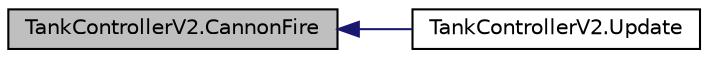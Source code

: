 digraph "TankControllerV2.CannonFire"
{
  edge [fontname="Helvetica",fontsize="10",labelfontname="Helvetica",labelfontsize="10"];
  node [fontname="Helvetica",fontsize="10",shape=record];
  rankdir="LR";
  Node1 [label="TankControllerV2.CannonFire",height=0.2,width=0.4,color="black", fillcolor="grey75", style="filled", fontcolor="black"];
  Node1 -> Node2 [dir="back",color="midnightblue",fontsize="10",style="solid",fontname="Helvetica"];
  Node2 [label="TankControllerV2.Update",height=0.2,width=0.4,color="black", fillcolor="white", style="filled",URL="$class_tank_controller_v2.html#a2b89b9a0368bb90656b15c8a0914dbbb",tooltip="the NPC will always be true. whenever the player feels like playing as the tank he or she will be abl..."];
}
